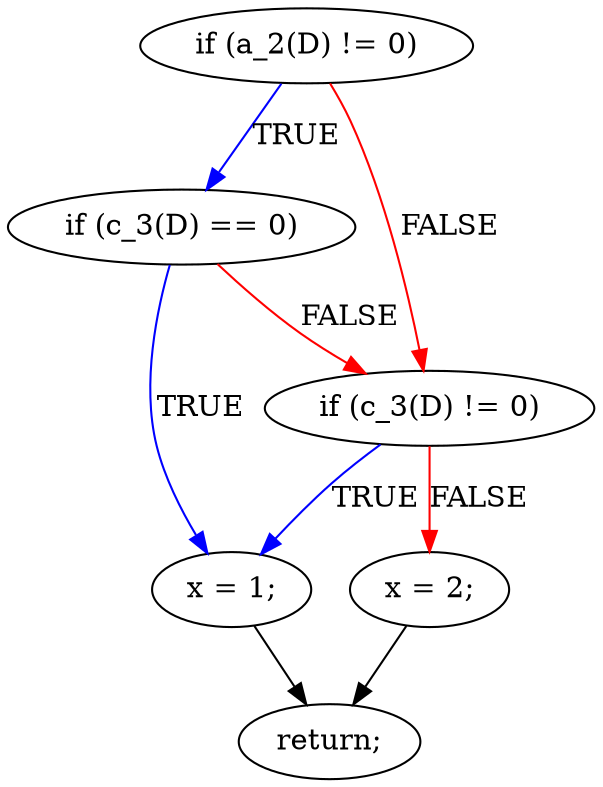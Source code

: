 digraph { // mcdc013a
    A2 [label="if (a_2(D) != 0)"];
    A3 [label="if (c_3(D) == 0)"];
    A4 [label="if (c_3(D) != 0)"];
    A5 [label="x = 1;"];
    A6 [label="x = 2;"];
    A7 [label="return;"];
    A2 -> A3 [label="TRUE", color="blue"];
    A2 -> A4 [label="FALSE", color="red"];
    A3 -> A5 [label="TRUE", color="blue"];
    A3 -> A4 [label="FALSE", color="red"];
    A4 -> A5 [label="TRUE", color="blue"];
    A4 -> A6 [label="FALSE", color="red"];
    A5 -> A7 [label="", color="black"];
    A6 -> A7 [label="", color="black"];
}
